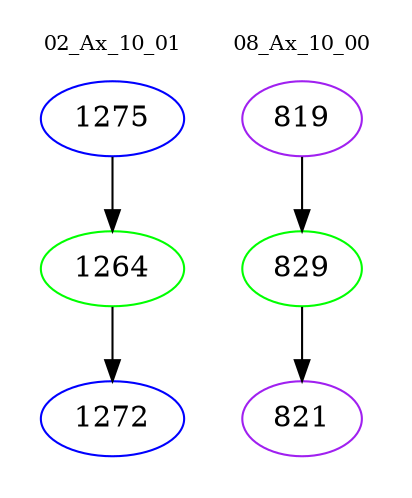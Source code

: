 digraph{
subgraph cluster_0 {
color = white
label = "02_Ax_10_01";
fontsize=10;
T0_1275 [label="1275", color="blue"]
T0_1275 -> T0_1264 [color="black"]
T0_1264 [label="1264", color="green"]
T0_1264 -> T0_1272 [color="black"]
T0_1272 [label="1272", color="blue"]
}
subgraph cluster_1 {
color = white
label = "08_Ax_10_00";
fontsize=10;
T1_819 [label="819", color="purple"]
T1_819 -> T1_829 [color="black"]
T1_829 [label="829", color="green"]
T1_829 -> T1_821 [color="black"]
T1_821 [label="821", color="purple"]
}
}
